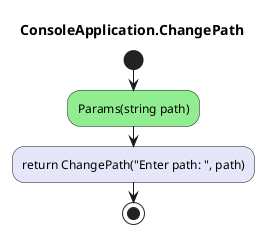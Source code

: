@startuml ConsoleApplication.ChangePath
title ConsoleApplication.ChangePath
start
#LightGreen:Params(string path);
#Lavender:return ChangePath("Enter path: ", path);
stop
@enduml
